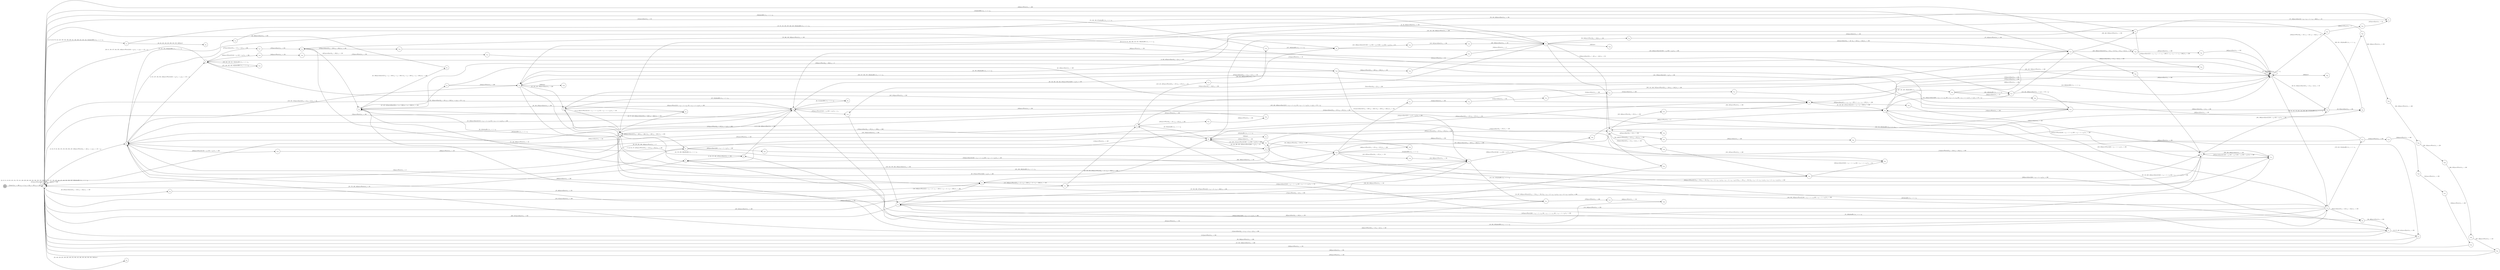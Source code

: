 digraph EFSM{
  graph [rankdir="LR", fontname="Latin Modern Math"];
  node [color="black", fillcolor="white", shape="circle", style="filled", fontname="Latin Modern Math"];
  edge [fontname="Latin Modern Math"];

  s0[fillcolor="gray", label=<s<sub>0</sub>>];
  s1[label=<s<sub>1</sub>>];
  s2[label=<s<sub>2</sub>>];
  s3[label=<s<sub>3</sub>>];
  s4[label=<s<sub>4</sub>>];
  s5[label=<s<sub>5</sub>>];
  s6[label=<s<sub>6</sub>>];
  s7[label=<s<sub>7</sub>>];
  s8[label=<s<sub>8</sub>>];
  s9[label=<s<sub>9</sub>>];
  s11[label=<s<sub>11</sub>>];
  s12[label=<s<sub>12</sub>>];
  s14[label=<s<sub>14</sub>>];
  s15[label=<s<sub>15</sub>>];
  s16[label=<s<sub>16</sub>>];
  s17[label=<s<sub>17</sub>>];
  s18[label=<s<sub>18</sub>>];
  s19[label=<s<sub>19</sub>>];
  s26[label=<s<sub>26</sub>>];
  s27[label=<s<sub>27</sub>>];
  s28[label=<s<sub>28</sub>>];
  s29[label=<s<sub>29</sub>>];
  s32[label=<s<sub>32</sub>>];
  s39[label=<s<sub>39</sub>>];
  s40[label=<s<sub>40</sub>>];
  s42[label=<s<sub>42</sub>>];
  s45[label=<s<sub>45</sub>>];
  s46[label=<s<sub>46</sub>>];
  s47[label=<s<sub>47</sub>>];
  s48[label=<s<sub>48</sub>>];
  s49[label=<s<sub>49</sub>>];
  s51[label=<s<sub>51</sub>>];
  s53[label=<s<sub>53</sub>>];
  s56[label=<s<sub>56</sub>>];
  s61[label=<s<sub>61</sub>>];
  s64[label=<s<sub>64</sub>>];
  s66[label=<s<sub>66</sub>>];
  s69[label=<s<sub>69</sub>>];
  s70[label=<s<sub>70</sub>>];
  s71[label=<s<sub>71</sub>>];
  s73[label=<s<sub>73</sub>>];
  s74[label=<s<sub>74</sub>>];
  s75[label=<s<sub>75</sub>>];
  s95[label=<s<sub>95</sub>>];
  s114[label=<s<sub>114</sub>>];
  s117[label=<s<sub>117</sub>>];
  s119[label=<s<sub>119</sub>>];
  s120[label=<s<sub>120</sub>>];
  s133[label=<s<sub>133</sub>>];
  s141[label=<s<sub>141</sub>>];
  s142[label=<s<sub>142</sub>>];
  s147[label=<s<sub>147</sub>>];
  s148[label=<s<sub>148</sub>>];
  s149[label=<s<sub>149</sub>>];
  s151[label=<s<sub>151</sub>>];
  s160[label=<s<sub>160</sub>>];
  s162[label=<s<sub>162</sub>>];
  s163[label=<s<sub>163</sub>>];
  s165[label=<s<sub>165</sub>>];
  s168[label=<s<sub>168</sub>>];
  s169[label=<s<sub>169</sub>>];
  s170[label=<s<sub>170</sub>>];
  s173[label=<s<sub>173</sub>>];
  s184[label=<s<sub>184</sub>>];
  s190[label=<s<sub>190</sub>>];
  s191[label=<s<sub>191</sub>>];
  s199[label=<s<sub>199</sub>>];
  s205[label=<s<sub>205</sub>>];
  s231[label=<s<sub>231</sub>>];
  s232[label=<s<sub>232</sub>>];
  s235[label=<s<sub>235</sub>>];
  s245[label=<s<sub>245</sub>>];
  s246[label=<s<sub>246</sub>>];
  s255[label=<s<sub>255</sub>>];
  s272[label=<s<sub>272</sub>>];
  s275[label=<s<sub>275</sub>>];
  s277[label=<s<sub>277</sub>>];
  s279[label=<s<sub>279</sub>>];
  s282[label=<s<sub>282</sub>>];
  s302[label=<s<sub>302</sub>>];
  s303[label=<s<sub>303</sub>>];
  s304[label=<s<sub>304</sub>>];
  s305[label=<s<sub>305</sub>>];
  s306[label=<s<sub>306</sub>>];
  s307[label=<s<sub>307</sub>>];
  s326[label=<s<sub>326</sub>>];
  s327[label=<s<sub>327</sub>>];
  s361[label=<s<sub>361</sub>>];
  s380[label=<s<sub>380</sub>>];
  s399[label=<s<sub>399</sub>>];
  s402[label=<s<sub>402</sub>>];
  s418[label=<s<sub>418</sub>>];
  s419[label=<s<sub>419</sub>>];
  s422[label=<s<sub>422</sub>>];
  s446[label=<s<sub>446</sub>>];
  s467[label=<s<sub>467</sub>>];
  s479[label=<s<sub>479</sub>>];
  s480[label=<s<sub>480</sub>>];
  s497[label=<s<sub>497</sub>>];
  s498[label=<s<sub>498</sub>>];
  s511[label=<s<sub>511</sub>>];
  s512[label=<s<sub>512</sub>>];
  s513[label=<s<sub>513</sub>>];
  s514[label=<s<sub>514</sub>>];
  s515[label=<s<sub>515</sub>>];
  s519[label=<s<sub>519</sub>>];
  s520[label=<s<sub>520</sub>>];
  s521[label=<s<sub>521</sub>>];
  s522[label=<s<sub>522</sub>>];
  s530[label=<s<sub>530</sub>>];
  s531[label=<s<sub>531</sub>>];
  s534[label=<s<sub>534</sub>>];

  s0->s1[label=<<i> [1]start:2/o<sub>1</sub> := 200, o<sub>2</sub> := 3, o<sub>3</sub> := 0&#91;r<sub>3</sub> := 150, r<sub>2</sub> := 250&#93;</i>>];
  s4->s5[label=<<i> [5]moveEast:0&#91;r<sub>3</sub> &gt; 2&#93;/o<sub>1</sub> := 200</i>>];
  s9->s2[label=<<i> [10, 128]moveEast:0&#91;!(151 &gt; r<sub>2</sub> + -1 &times; r<sub>3</sub>&or;151 &gt; r<sub>2</sub> + -1 &times; r<sub>3</sub>)&#93;/o<sub>1</sub> := 250</i>>];
  s2->s11[label=<<i> [11]moveEast:0&#91;r<sub>3</sub> &gt; 2, r<sub>3</sub> &gt; 2, r<sub>3</sub> &gt; 2&#93;/o<sub>1</sub> := 300</i>>];
  s16->s17[label=<<i> [17]moveWest:0&#91;r<sub>3</sub> &gt; 2&#93;/o<sub>1</sub> := 350</i>>];
  s19->s5[label=<<i> [20, 187]moveWest:0&#91;402 &gt; r<sub>2</sub>&#93;/o<sub>1</sub> := 200</i>>];
  s5->s6[label=<<i> [6, 21, 88]moveWest:0&#91;!(151 &gt; r<sub>2</sub> + -1 &times; r<sub>3</sub>&or;151 &gt; r<sub>2</sub> + -1 &times; r<sub>3</sub>)&#93;/o<sub>1</sub> := 150</i>>];
  s1->s26[label=<<i> [26, 267]moveEast:0&#91;!(r<sub>3</sub> &gt; 134&or;r<sub>3</sub> &gt; 134)&#93;/o<sub>1</sub> := 100</i>>];
  s26->s27[label=<<i> [27, 268]moveEast:0/o<sub>1</sub> := 150</i>>];
  s39->s40[label=<<i> [40, 85]moveEast:0/o<sub>1</sub> := 100</i>>];
  s16->s42[label=<<i> [42]moveWest:0&#91;!(r<sub>3</sub> &gt; 2&or;r<sub>3</sub> &gt; 2)&#93;/o<sub>1</sub> := 100</i>>];
  s42->s8[label=<<i> [43, 202, 295]shieldHit:1/o<sub>1</sub> := -1 + i<sub>0</sub></i>>];
  s8->s6[label=<<i> [44, 176, 203, 296]alienHit:1/o<sub>1</sub> := 1 + i<sub>0</sub></i>>];
  s47->s48[label=<<i> [48, 108]moveEast:0/o<sub>1</sub> := 300</i>>];
  s11->s51[label=<<i> [51, 230]alienHit:1/o<sub>1</sub> := 1 + i<sub>0</sub></i>>];
  s51->s28[label=<<i> [52, 384]alienHit:1/o<sub>1</sub> := 1 + i<sub>0</sub></i>>];
  s28->s53[label=<<i> [53]win:0</i>>];
  s15->s56[label=<<i> [56, 243]moveWest:0&#91;r<sub>3</sub> &gt; 134&#93;/o<sub>1</sub> := 150</i>>];
  s56->s4[label=<<i> [57, 244]moveWest:0/o<sub>1</sub> := 100</i>>];
  s4->s4[label=<<i> [58, 325]shieldHit:1/o<sub>1</sub> := -1 + i<sub>0</sub></i>>];
  s42->s46[label=<<i> [60]moveEast:0&#91;r<sub>3</sub> &gt; 134&#93;/o<sub>1</sub> := 150</i>>];
  s46->s61[label=<<i> [61, 368]moveEast:0&#91;!(!(r<sub>2</sub> + r<sub>3</sub> &gt; 350&or;r<sub>2</sub> + r<sub>3</sub> &gt; 350)&or;!(r<sub>2</sub> + r<sub>3</sub> &gt; 350&or;r<sub>2</sub> + r<sub>3</sub> &gt; 350))&#93;/o<sub>1</sub> := 200</i>>];
  s61->s1[label=<<i> [62, 369]moveEast:0/o<sub>1</sub> := 250</i>>];
  s1->s9[label=<<i> [65, 124]moveEast:0&#91;r<sub>3</sub> &gt; 134, r<sub>3</sub> &gt; 134&#93;/o<sub>1</sub> := r<sub>2</sub>&#91;r<sub>2</sub> := 50 + r<sub>2</sub>&#93;</i>>];
  s9->s66[label=<<i> [66, 311]shieldHit:1/o<sub>1</sub> := -1 + i<sub>0</sub></i>>];
  s66->s5[label=<<i> [67, 312]alienHit:1/o<sub>1</sub> := 1 + i<sub>0</sub></i>>];
  s5->s9[label=<<i> [68]moveWest:0&#91;151 &gt; r<sub>2</sub> + -1 &times; r<sub>3</sub>, 151 &gt; r<sub>2</sub> + -1 &times; r<sub>3</sub>&#93;/o<sub>1</sub> := 200</i>>];
  s71->s2[label=<<i> [72]moveWest:0/o<sub>1</sub> := 0</i>>];
  s74->s75[label=<<i> [75, 103]moveEast:0&#91;2 &times; r<sub>3</sub> + r<sub>3</sub> &times; -1 + r<sub>3</sub> &gt; 400&#93;/o<sub>1</sub> := 50</i>>];
  s45->s1[label=<<i> [78]moveWest:0/o<sub>1</sub> := 100</i>>];
  s4->s39[label=<<i> [39, 84, 452]moveEast:0&#91;!(r<sub>3</sub> &gt; 2&or;r<sub>3</sub> &gt; 2)&#93;/o<sub>1</sub> := 50</i>>];
  s40->s16[label=<<i> [41, 86, 404]moveEast:0/o<sub>1</sub> := 150</i>>];
  s9->s2[label=<<i> [92, 234]alienHit:1/o<sub>1</sub> := 1 + i<sub>0</sub></i>>];
  s42->s95[label=<<i> [95]moveEast:0&#91;!(r<sub>3</sub> &gt; 134&or;r<sub>3</sub> &gt; 134)&#93;/o<sub>1</sub> := 250</i>>];
  s95->s11[label=<<i> [96, 408]moveEast:0/o<sub>1</sub> := 300</i>>];
  s11->s12[label=<<i> [12, 97, 409, 441]moveEast:0/o<sub>1</sub> := 350</i>>];
  s12->s1[label=<<i> [98, 500]moveWest:0/o<sub>1</sub> := 300</i>>];
  s75->s6[label=<<i> [76, 104, 248]moveEast:0/o<sub>1</sub> := 100</i>>];
  s6->s45[label=<<i> [45, 77, 105, 249]moveEast:0&#91;!(r<sub>2</sub> &gt; 326&or;r<sub>2</sub> &gt; 326)&#93;/o<sub>1</sub> := 150</i>>];
  s45->s46[label=<<i> [46, 106, 250]moveEast:0/o<sub>1</sub> := 200</i>>];
  s46->s47[label=<<i> [47, 107, 215]moveEast:0&#91;!(r<sub>2</sub> + r<sub>3</sub> &gt; 350&or;r<sub>2</sub> + r<sub>3</sub> &gt; 350)&#93;/o<sub>1</sub> := 250</i>>];
  s48->s49[label=<<i> [49, 109, 228, 427]moveEast:0&#91;-1 &times; r<sub>3</sub> + r<sub>2</sub> &gt; 255&#93;/o<sub>1</sub> := 350</i>>];
  s49->s11[label=<<i> [50, 110, 229, 440]moveEast:0&#91;!(201 &gt; r<sub>2</sub> + -1 &times; r<sub>3</sub>&or;201 &gt; r<sub>2</sub> + -1 &times; r<sub>3</sub>)&#93;/o<sub>1</sub> := 400</i>>];
  s11->s1[label=<<i> [111]moveWest:0/o<sub>1</sub> := 350</i>>];
  s15->s114[label=<<i> [114]moveWest:0&#91;!(r<sub>3</sub> &gt; 134&or;r<sub>3</sub> &gt; 134)&#93;/o<sub>1</sub> := 300</i>>];
  s114->s18[label=<<i> [115, 348]moveWest:0/o<sub>1</sub> := 250</i>>];
  s18->s27[label=<<i> [116, 349]moveWest:0&#91;!(2 &times; r<sub>3</sub> + -2 &times; r<sub>2</sub> &gt; -549&or;2 &times; r<sub>3</sub> + -2 &times; r<sub>2</sub> &gt; -549)&#93;/o<sub>1</sub> := 200</i>>];
  s27->s117[label=<<i> [117, 350]moveWest:0&#91;!(r<sub>3</sub> + -2 &times; r<sub>2</sub> &gt; -549&or;r<sub>3</sub> + -2 &times; r<sub>2</sub> &gt; -549)&#93;/o<sub>1</sub> := 150</i>>];
  s117->s51[label=<<i> [118]moveWest:0/o<sub>1</sub> := 100</i>>];
  s51->s119[label=<<i> [119, 415, 487]moveWest:0&#91;!(r<sub>2</sub> &gt; 271&or;r<sub>2</sub> &gt; 271)&#93;/o<sub>1</sub> := 50</i>>];
  s119->s120[label=<<i> [120, 416, 488]moveWest:0/o<sub>1</sub> := 0</i>>];
  s120->s1[label=<<i> [121]moveEast:0/o<sub>1</sub> := 50</i>>];
  s49->s42[label=<<i> [126, 294]moveWest:0&#91;201 &gt; r<sub>2</sub> + -1 &times; r<sub>3</sub>&#93;/o<sub>1</sub> := 250</i>>];
  s42->s9[label=<<i> [127]moveWest:0&#91;201 &gt; r<sub>2</sub> + -1 &times; r<sub>3</sub>, 201 &gt; r<sub>2</sub> + -1 &times; r<sub>3</sub>, 201 &gt; r<sub>2</sub> + -1 &times; r<sub>3</sub>&#93;/o<sub>1</sub> := 200</i>>];
  s2->s73[label=<<i> [73, 101, 129, 270]shieldHit:1/o<sub>1</sub> := -1 + i<sub>0</sub></i>>];
  s73->s74[label=<<i> [74, 102, 130, 271]alienHit:1/o<sub>1</sub> := 1 + i<sub>0</sub></i>>];
  s69->s133[label=<<i> [133, 465]moveEast:0&#91;!(350 &gt; r<sub>2</sub>&or;350 &gt; r<sub>2</sub>)&#93;/o<sub>1</sub> := 200</i>>];
  s133->s1[label=<<i> [134]shieldHit:1/o<sub>1</sub> := -1 + i<sub>0</sub></i>>];
  s2->s3[label=<<i> [3, 35, 137, 156, 354, 448]moveWest:0&#91;102 &gt; r<sub>3</sub>&#93;/o<sub>1</sub> := r<sub>3</sub>&#91;r<sub>3</sub> := -50 + r<sub>3</sub>&#93;</i>>];
  s49->s141[label=<<i> [141, 223]moveEast:0&#91;201 &gt; r<sub>2</sub> + -1 &times; r<sub>3</sub>, 201 &gt; r<sub>2</sub> + -1 &times; r<sub>3</sub>, 201 &gt; r<sub>2</sub> + -1 &times; r<sub>3</sub>&#93;/o<sub>1</sub> := r<sub>2</sub>&#91;r<sub>2</sub> := 50 + r<sub>2</sub>&#93;</i>>];
  s142->s49[label=<<i> [143]moveWest:0/o<sub>1</sub> := 350</i>>];
  s49->s4[label=<<i> [144, 200]shieldHit:1/o<sub>1</sub> := -1 + i<sub>0</sub></i>>];
  s147->s148[label=<<i> [148, 396]moveWest:0&#91;r<sub>2</sub> &gt; 271&#93;/o<sub>1</sub> := 200</i>>];
  s148->s149[label=<<i> [149, 397]moveWest:0&#91;r<sub>2</sub> &gt; 271&#93;/o<sub>1</sub> := 150</i>>];
  s149->s19[label=<<i> [150, 398]moveWest:0/o<sub>1</sub> := 100</i>>];
  s151->s117[label=<<i> [152]moveEast:0&#91;!(201 &gt; r<sub>2</sub> + -1 &times; r<sub>3</sub>&or;201 &gt; r<sub>2</sub> + -1 &times; r<sub>3</sub>)&#93;/o<sub>1</sub> := 150</i>>];
  s117->s1[label=<<i> [153, 351]moveEast:0/o<sub>1</sub> := 200</i>>];
  s3->s1[label=<<i> [36, 81, 138, 157, 344, 355, 449]moveWest:0&#91;102 &gt; r<sub>3</sub>&#93;/o<sub>1</sub> := r<sub>3</sub>&#91;r<sub>3</sub> := -50 + r<sub>3</sub>&#93;</i>>];
  s160->s142[label=<<i> [161, 376]moveEast:0&#91;0 &gt; r<sub>3</sub>&#93;/o<sub>1</sub> := 100</i>>];
  s142->s162[label=<<i> [162, 164, 225]alienHit:1/o<sub>1</sub> := 1 + i<sub>0</sub></i>>];
  s162->s163[label=<<i> [163]win:0</i>>];
  s162->s165[label=<<i> [165, 226]moveWest:0&#91;r<sub>2</sub> &gt; 271&#93;/o<sub>1</sub> := 350</i>>];
  s165->s48[label=<<i> [166, 227]moveWest:0/o<sub>1</sub> := 300</i>>];
  s3->s168[label=<<i> [168]moveWest:0&#91;!(102 &gt; r<sub>3</sub>&or;102 &gt; r<sub>3</sub>)&#93;/o<sub>1</sub> := 200</i>>];
  s168->s169[label=<<i> [169]moveWest:0/o<sub>1</sub> := 150</i>>];
  s169->s170[label=<<i> [170]moveWest:0/o<sub>1</sub> := 100</i>>];
  s170->s4[label=<<i> [171]moveWest:0/o<sub>1</sub> := 50</i>>];
  s173->s7[label=<<i> [174]moveEast:0&#91;r<sub>2</sub> &gt; 271&#93;/o<sub>1</sub> := 100</i>>];
  s6->s7[label=<<i> [7, 22, 89, 177, 237]moveWest:0&#91;!(r<sub>3</sub> &gt; 151&or;r<sub>3</sub> &gt; 151)&#93;/o<sub>1</sub> := 100</i>>];
  s15->s184[label=<<i> [184]moveEast:0&#91;r<sub>3</sub> &gt; 134&#93;/o<sub>1</sub> := 250</i>>];
  s184->s18[label=<<i> [185, 476]moveEast:0/o<sub>1</sub> := 300</i>>];
  s18->s19[label=<<i> [19, 186, 260, 477]moveWest:0&#91;2 &times; r<sub>3</sub> + -2 &times; r<sub>2</sub> &gt; -549&#93;/o<sub>1</sub> := 250</i>>];
  s148->s162[label=<<i> [189, 496]moveEast:0&#91;!(r<sub>2</sub> &gt; 348&or;r<sub>2</sub> &gt; 348)&#93;/o<sub>1</sub> := 300</i>>];
  s162->s190[label=<<i> [190, 286]moveWest:0&#91;!(r<sub>2</sub> &gt; 271&or;r<sub>2</sub> &gt; 271)&#93;/o<sub>1</sub> := 250</i>>];
  s190->s191[label=<<i> [191, 287]moveWest:0/o<sub>1</sub> := 200</i>>];
  s16->s199[label=<<i> [199]win:0</i>>];
  s6->s71[label=<<i> [204]moveEast:0&#91;!(!(r<sub>2</sub> &gt; 326&or;r<sub>2</sub> &gt; 326)&or;!(r<sub>2</sub> &gt; 326&or;r<sub>2</sub> &gt; 326))&#93;/o<sub>1</sub> := 350</i>>];
  s71->s205[label=<<i> [205]moveEast:0&#91;201 &gt; r<sub>2</sub> + -1 &times; r<sub>3</sub>&#93;/o<sub>1</sub> := 400</i>>];
  s205->s17[label=<<i> [206]moveWest:0/o<sub>1</sub> := 350</i>>];
  s17->s18[label=<<i> [18, 207, 259]moveWest:0&#91;!(!(r<sub>3</sub> &gt; -78&or;r<sub>3</sub> &gt; -78)&or;!(r<sub>2</sub> &times; r<sub>3</sub> + -2 &times; r<sub>2</sub> &gt; r<sub>3</sub>&or;r<sub>2</sub> &times; r<sub>3</sub> + -2 &times; r<sub>2</sub> &gt; r<sub>3</sub>))&#93;/o<sub>1</sub> := 300</i>>];
  s18->s1[label=<<i> [208, 317]moveEast:0/o<sub>1</sub> := 350</i>>];
  s42->s173[label=<<i> [173, 213, 518]alienHit:1/o<sub>1</sub> := 1 + i<sub>0</sub></i>>];
  s173->s46[label=<<i> [214]moveEast:0&#91;!(r<sub>2</sub> &gt; 271&or;r<sub>2</sub> &gt; 271)&#93;/o<sub>1</sub> := 200</i>>];
  s47->s16[label=<<i> [216]moveWest:0/o<sub>1</sub> := 200</i>>];
  s160->s19[label=<<i> [218]moveEast:0&#91;!(0 &gt; r<sub>3</sub>&or;0 &gt; r<sub>3</sub>)&#93;/o<sub>1</sub> := 250</i>>];
  s19->s1[label=<<i> [219, 261]moveEast:0/o<sub>1</sub> := 300</i>>];
  s9->s49[label=<<i> [125, 222, 439]moveEast:0&#91;151 &gt; r<sub>2</sub> + -1 &times; r<sub>3</sub>, 151 &gt; r<sub>2</sub> + -1 &times; r<sub>3</sub>&#93;/o<sub>1</sub> := r<sub>2</sub>&#91;r<sub>2</sub> := 50 + r<sub>2</sub>&#93;</i>>];
  s141->s142[label=<<i> [142, 224, 329]moveEast:0/o<sub>1</sub> := r<sub>2</sub>&#91;r<sub>2</sub> := 50 + r<sub>2</sub>&#93;</i>>];
  s51->s231[label=<<i> [231]moveWest:0&#91;r<sub>2</sub> &gt; 271, r<sub>2</sub> &gt; 271&#93;/o<sub>1</sub> := 350</i>>];
  s231->s232[label=<<i> [232]moveWest:0/o<sub>1</sub> := 300</i>>];
  s232->s9[label=<<i> [233]moveWest:0/o<sub>1</sub> := 250</i>>];
  s2->s235[label=<<i> [235]moveWest:0&#91;!(102 &gt; r<sub>3</sub>&or;102 &gt; r<sub>3</sub>)&#93;/o<sub>1</sub> := 200</i>>];
  s235->s6[label=<<i> [236]moveWest:0/o<sub>1</sub> := 150</i>>];
  s7->s1[label=<<i> [23, 178, 238, 482]moveWest:0/o<sub>1</sub> := 50</i>>];
  s4->s245[label=<<i> [245]moveWest:0&#91;r<sub>3</sub> &gt; 134, r<sub>3</sub> &gt; 134, r<sub>3</sub> &gt; 134&#93;/o<sub>1</sub> := 50</i>>];
  s245->s246[label=<<i> [246]moveWest:0/o<sub>1</sub> := 0</i>>];
  s246->s75[label=<<i> [247]moveEast:0/o<sub>1</sub> := 50</i>>];
  s27->s28[label=<<i> [28, 193, 253, 289]moveWest:0&#91;r<sub>3</sub> + -2 &times; r<sub>2</sub> &gt; -549&#93;/o<sub>1</sub> := 100</i>>];
  s28->s48[label=<<i> [254]moveEast:0&#91;!(r<sub>2</sub> &gt; 271&or;r<sub>2</sub> &gt; 271)&#93;/o<sub>1</sub> := 150</i>>];
  s48->s255[label=<<i> [255]moveEast:0&#91;!(-1 &times; r<sub>3</sub> + r<sub>2</sub> &gt; 255&or;-1 &times; r<sub>3</sub> + r<sub>2</sub> &gt; 255)&#93;/o<sub>1</sub> := 200</i>>];
  s255->s17[label=<<i> [256]moveEast:0/o<sub>1</sub> := 250</i>>];
  s17->s114[label=<<i> [257]moveEast:0&#91;!(!(350 &gt; r<sub>2</sub>&or;350 &gt; r<sub>2</sub>)&or;!(350 &gt; r<sub>2</sub>&or;350 &gt; r<sub>2</sub>))&#93;/o<sub>1</sub> := 300</i>>];
  s27->s2[label=<<i> [269]moveEast:0/o<sub>1</sub> := 200</i>>];
  s74->s272[label=<<i> [272]moveEast:0&#91;!(2 &times; r<sub>3</sub> + r<sub>3</sub> &times; -1 + r<sub>3</sub> &gt; 400&or;2 &times; r<sub>3</sub> + r<sub>3</sub> &times; -1 + r<sub>3</sub> &gt; 400)&#93;/o<sub>1</sub> := 250</i>>];
  s272->s48[label=<<i> [273]moveEast:0/o<sub>1</sub> := 300</i>>];
  s48->s3[label=<<i> [167, 274]moveWest:0/o<sub>1</sub> := 250</i>>];
  s3->s277[label=<<i> [277]moveEast:0&#91;!(r<sub>3</sub> &gt; 2&or;r<sub>3</sub> &gt; 2)&#93;/o<sub>1</sub> := 300</i>>];
  s277->s70[label=<<i> [278]moveEast:0/o<sub>1</sub> := 350</i>>];
  s70->s279[label=<<i> [279]moveEast:0&#91;!(r<sub>2</sub> &gt; 250&or;r<sub>2</sub> &gt; 250)&#93;/o<sub>1</sub> := 400</i>>];
  s279->s141[label=<<i> [280]moveWest:0/o<sub>1</sub> := 350</i>>];
  s141->s133[label=<<i> [281, 461, 504]moveWest:0/o<sub>1</sub> := 300</i>>];
  s133->s282[label=<<i> [282]moveEast:0&#91;!(r<sub>3</sub> &gt; 0&or;r<sub>3</sub> &gt; 0)&#93;/o<sub>1</sub> := 350</i>>];
  s282->s17[label=<<i> [283]moveEast:0/o<sub>1</sub> := 400</i>>];
  s17->s147[label=<<i> [284]moveWest:0&#91;!(!(!(r<sub>3</sub> &gt; -78&or;r<sub>3</sub> &gt; -78)&or;!(r<sub>2</sub> &times; r<sub>3</sub> + -2 &times; r<sub>2</sub> &gt; r<sub>3</sub>&or;r<sub>2</sub> &times; r<sub>3</sub> + -2 &times; r<sub>2</sub> &gt; r<sub>3</sub>))&or;!(!(r<sub>3</sub> &gt; -78&or;r<sub>3</sub> &gt; -78)&or;!(r<sub>2</sub> &times; r<sub>3</sub> + -2 &times; r<sub>2</sub> &gt; r<sub>3</sub>&or;r<sub>2</sub> &times; r<sub>3</sub> + -2 &times; r<sub>2</sub> &gt; r<sub>3</sub>)))&#93;/o<sub>1</sub> := 350</i>>];
  s147->s162[label=<<i> [285]moveWest:0&#91;!(r<sub>2</sub> &gt; 271&or;r<sub>2</sub> &gt; 271)&#93;/o<sub>1</sub> := 300</i>>];
  s191->s27[label=<<i> [192, 252, 288]moveWest:0/o<sub>1</sub> := 150</i>>];
  s6->s46[label=<<i> [297]shieldHit:1/o<sub>1</sub> := -1 + i<sub>0</sub></i>>];
  s46->s191[label=<<i> [251, 298, 360]alienHit:1/o<sub>1</sub> := 1 + i<sub>0</sub></i>>];
  s191->s114[label=<<i> [299]moveEast:0&#91;201 &gt; r<sub>2</sub> + -1 &times; r<sub>3</sub>&#93;/o<sub>1</sub> := 300</i>>];
  s17->s39[label=<<i> [301, 390]moveEast:0&#91;!(350 &gt; r<sub>2</sub>&or;350 &gt; r<sub>2</sub>)&#93;/o<sub>1</sub> := 400</i>>];
  s302->s303[label=<<i> [303, 332]moveWest:0/o<sub>1</sub> := 350</i>>];
  s303->s304[label=<<i> [304, 333]moveWest:0/o<sub>1</sub> := 300</i>>];
  s304->s305[label=<<i> [305, 334]moveWest:0/o<sub>1</sub> := 250</i>>];
  s305->s306[label=<<i> [306, 335]moveWest:0/o<sub>1</sub> := 200</i>>];
  s306->s307[label=<<i> [307, 336]moveWest:0/o<sub>1</sub> := 150</i>>];
  s307->s1[label=<<i> [308]moveEast:0/o<sub>1</sub> := 200</i>>];
  s14->s64[label=<<i> [64, 80, 123, 140, 210, 293, 310, 319, 346]lose:0</i>>];
  s148->s19[label=<<i> [314]shieldHit:1/o<sub>1</sub> := -1 + i<sub>0</sub></i>>];
  s151->s18[label=<<i> [316]moveEast:0&#91;201 &gt; r<sub>2</sub> + -1 &times; r<sub>3</sub>&#93;/o<sub>1</sub> := 300</i>>];
  s4->s326[label=<<i> [326]lose:0</i>>];
  s327->s141[label=<<i> [328, 460]alienHit:1/o<sub>1</sub> := 1 + i<sub>0</sub></i>>];
  s142->s39[label=<<i> [330]moveEast:0&#91;r<sub>3</sub> &gt; 1&#93;/o<sub>1</sub> := 400</i>>];
  s307->s1[label=<<i> [337]moveWest:0/o<sub>1</sub> := 100</i>>];
  s3->s275[label=<<i> [275, 320, 322, 340, 342]shieldHit:1/o<sub>1</sub> := -1 + i<sub>0</sub></i>>];
  s275->s3[label=<<i> [276, 321, 323, 341, 343]alienHit:1/o<sub>1</sub> := 1 + i<sub>0</sub></i>>];
  s49->s114[label=<<i> [347]moveWest:0&#91;!(201 &gt; r<sub>2</sub> + -1 &times; r<sub>3</sub>&or;201 &gt; r<sub>2</sub> + -1 &times; r<sub>3</sub>)&#93;/o<sub>1</sub> := 300</i>>];
  s1->s2[label=<<i> [2, 34, 37, 82, 136, 155, 158, 353, 356, 447, 450]moveWest:0&#91;r<sub>3</sub> &gt; -48&#93;/o<sub>1</sub> := r<sub>3</sub>&#91;r<sub>3</sub> := -50 + r<sub>3</sub>&#93;</i>>];
  s160->s46[label=<<i> [359]moveWest:0&#91;r<sub>2</sub> &gt; 250&#93;/o<sub>1</sub> := 0</i>>];
  s191->s361[label=<<i> [361]moveEast:0&#91;!(201 &gt; r<sub>2</sub> + -1 &times; r<sub>3</sub>&or;201 &gt; r<sub>2</sub> + -1 &times; r<sub>3</sub>)&#93;/o<sub>1</sub> := 50</i>>];
  s361->s7[label=<<i> [362, 436]moveEast:0/o<sub>1</sub> := 100</i>>];
  s7->s8[label=<<i> [8, 90, 175, 363, 437]moveEast:0/o<sub>1</sub> := 150</i>>];
  s8->s9[label=<<i> [9, 91, 364, 438]moveEast:0/o<sub>1</sub> := 200</i>>];
  s70->s46[label=<<i> [367]moveEast:0&#91;r<sub>2</sub> &gt; 250&#93;/o<sub>1</sub> := 150</i>>];
  s1->s1[label=<<i> [371]moveWest:0&#91;!(r<sub>3</sub> &gt; -48&or;r<sub>3</sub> &gt; -48)&#93;/o<sub>1</sub> := 200</i>>];
  s2->s16[label=<<i> [159, 357, 374]moveEast:0&#91;!(r<sub>3</sub> &gt; 2&or;r<sub>3</sub> &gt; 2)&#93;/o<sub>1</sub> := 50</i>>];
  s142->s16[label=<<i> [377]moveEast:0&#91;!(r<sub>3</sub> &gt; 1&or;r<sub>3</sub> &gt; 1)&#93;/o<sub>1</sub> := 150</i>>];
  s5->s148[label=<<i> [188, 313, 379, 406, 495]moveEast:0/o<sub>1</sub> := 250</i>>];
  s148->s380[label=<<i> [380]moveWest:0&#91;!(r<sub>2</sub> &gt; 271&or;r<sub>2</sub> &gt; 271)&#93;/o<sub>1</sub> := 200</i>>];
  s380->s2[label=<<i> [381]moveWest:0/o<sub>1</sub> := 150</i>>];
  s28->s29[label=<<i> [29, 194, 290, 385, 455]moveWest:0&#91;300 &gt; r<sub>2</sub>&#93;/o<sub>1</sub> := 50</i>>];
  s29->s1[label=<<i> [30, 195, 291, 386, 456]moveWest:0/o<sub>1</sub> := 0</i>>];
  s114->s17[label=<<i> [258, 300, 389]moveEast:0/o<sub>1</sub> := 350</i>>];
  s39->s2[label=<<i> [391]moveWest:0/o<sub>1</sub> := 350</i>>];
  s2->s4[label=<<i> [38, 83, 93, 211, 382, 392, 413, 451, 536]alienHit:1/o<sub>1</sub> := 1 + i<sub>0</sub></i>>];
  s42->s28[label=<<i> [146, 394, 470]moveWest:0&#91;!(201 &gt; r<sub>2</sub> + -1 &times; r<sub>3</sub>&or;201 &gt; r<sub>2</sub> + -1 &times; r<sub>3</sub>)&#93;/o<sub>1</sub> := 300</i>>];
  s28->s147[label=<<i> [147, 395, 471]moveWest:0&#91;!(300 &gt; r<sub>2</sub>&or;300 &gt; r<sub>2</sub>)&#93;/o<sub>1</sub> := 250</i>>];
  s19->s399[label=<<i> [399]moveWest:0&#91;!(402 &gt; r<sub>2</sub>&or;402 &gt; r<sub>2</sub>)&#93;/o<sub>1</sub> := 50</i>>];
  s399->s49[label=<<i> [400]moveWest:0/o<sub>1</sub> := 0</i>>];
  s327->s402[label=<<i> [402]moveEast:0/o<sub>1</sub> := 50</i>>];
  s402->s40[label=<<i> [403]moveEast:0/o<sub>1</sub> := 100</i>>];
  s16->s5[label=<<i> [87, 378, 405, 494]moveEast:0/o<sub>1</sub> := 200</i>>];
  s148->s95[label=<<i> [407]alienHit:1/o<sub>1</sub> := 1 + i<sub>0</sub></i>>];
  s120->s69[label=<<i> [417, 489]alienHit:1/o<sub>1</sub> := 1 + i<sub>0</sub></i>>];
  s69->s418[label=<<i> [418, 490]moveEast:0&#91;!(!(350 &gt; r<sub>2</sub>&or;350 &gt; r<sub>2</sub>)&or;!(350 &gt; r<sub>2</sub>&or;350 &gt; r<sub>2</sub>))&#93;/o<sub>1</sub> := 50</i>>];
  s418->s419[label=<<i> [419, 491]moveEast:0/o<sub>1</sub> := 100</i>>];
  s419->s15[label=<<i> [420, 492]moveEast:0/o<sub>1</sub> := 150</i>>];
  s15->s133[label=<<i> [421]moveEast:0&#91;r<sub>3</sub> &gt; -48, !(r<sub>3</sub> &gt; 134&or;r<sub>3</sub> &gt; 134)&#93;/o<sub>1</sub> := 200</i>>];
  s133->s422[label=<<i> [422, 466]moveEast:0&#91;!(!(r<sub>3</sub> &gt; 0&or;r<sub>3</sub> &gt; 0)&or;!(r<sub>3</sub> &gt; 0&or;r<sub>3</sub> &gt; 0))&#93;/o<sub>1</sub> := 250</i>>];
  s422->s1[label=<<i> [423]moveWest:0/o<sub>1</sub> := 200</i>>];
  s49->s327[label=<<i> [327, 401, 428, 459]alienHit:1/o<sub>1</sub> := 1 + i<sub>0</sub></i>>];
  s327->s133[label=<<i> [429]moveWest:0/o<sub>1</sub> := 300</i>>];
  s133->s74[label=<<i> [430, 462, 505]moveWest:0/o<sub>1</sub> := 250</i>>];
  s74->s9[label=<<i> [131, 431, 463, 506]moveWest:0/o<sub>1</sub> := 200</i>>];
  s9->s69[label=<<i> [69, 132, 365, 432, 464, 507]moveWest:0&#91;233 &gt; r<sub>3</sub>&#93;/o<sub>1</sub> := 150</i>>];
  s69->s70[label=<<i> [70, 366, 433, 508]moveWest:0/o<sub>1</sub> := 100</i>>];
  s70->s71[label=<<i> [71, 434, 509]moveWest:0/o<sub>1</sub> := 50</i>>];
  s71->s361[label=<<i> [435]alienHit:1/o<sub>1</sub> := 1 + i<sub>0</sub></i>>];
  s12->s1[label=<<i> [13, 410, 442]moveEast:0/o<sub>1</sub> := 400</i>>];
  s1->s14[label=<<i> [14, 54, 63, 79, 112, 122, 139, 182, 196, 209, 241, 292, 309, 318, 345, 444, 524]shieldHit:1/o<sub>1</sub> := -1 + i<sub>0</sub></i>>];
  s14->s15[label=<<i> [15, 55, 113, 183, 197, 242, 445, 525]alienHit:1/o<sub>1</sub> := 1 + i<sub>0</sub></i>>];
  s15->s446[label=<<i> [446]win:0</i>>];
  s39->s302[label=<<i> [302, 331, 453]alienHit:1/o<sub>1</sub> := 1 + i<sub>0</sub></i>>];
  s302->s28[label=<<i> [454]moveEast:0/o<sub>1</sub> := 100</i>>];
  s422->s467[label=<<i> [467]moveEast:0/o<sub>1</sub> := 300</i>>];
  s467->s4[label=<<i> [468]moveEast:0/o<sub>1</sub> := 350</i>>];
  s4->s42[label=<<i> [59, 94, 145, 172, 201, 212, 393, 469, 517]alienHit:1/o<sub>1</sub> := 1 + i<sub>0</sub></i>>];
  s147->s28[label=<<i> [472]moveEast:0/o<sub>1</sub> := 300</i>>];
  s28->s6[label=<<i> [473]moveEast:0&#91;r<sub>2</sub> &gt; 271&#93;/o<sub>1</sub> := 350&#91;r<sub>3</sub> := 300&#93;</i>>];
  s6->s9[label=<<i> [474]moveWest:0&#91;r<sub>3</sub> &gt; 151&#93;/o<sub>1</sub> := r<sub>3</sub>&#91;r<sub>3</sub> := 250&#93;</i>>];
  s9->s184[label=<<i> [475]moveWest:0&#91;!(233 &gt; r<sub>3</sub>&or;233 &gt; r<sub>3</sub>)&#93;/o<sub>1</sub> := r<sub>3</sub></i>>];
  s19->s151[label=<<i> [151, 315, 478]alienHit:1/o<sub>1</sub> := 1 + i<sub>0</sub></i>>];
  s151->s479[label=<<i> [479]moveWest:0/o<sub>1</sub> := 200</i>>];
  s479->s480[label=<<i> [480]moveWest:0/o<sub>1</sub> := 150</i>>];
  s480->s7[label=<<i> [481]moveWest:0/o<sub>1</sub> := 100</i>>];
  s3->s4[label=<<i> [4, 324, 485]moveEast:0&#91;r<sub>3</sub> &gt; 2&#93;/o<sub>1</sub> := 150</i>>];
  s4->s51[label=<<i> [383, 414, 486, 537]moveWest:0&#91;!(r<sub>3</sub> &gt; 134&or;r<sub>3</sub> &gt; 134)&#93;/o<sub>1</sub> := 100</i>>];
  s15->s16[label=<<i> [16, 198, 493]alienHit:1/o<sub>1</sub> := 1 + i<sub>0</sub></i>>];
  s162->s497[label=<<i> [497]moveEast:0&#91;r<sub>3</sub> &gt; 2&#93;/o<sub>1</sub> := 350</i>>];
  s497->s498[label=<<i> [498]moveEast:0/o<sub>1</sub> := 400</i>>];
  s498->s12[label=<<i> [499]moveWest:0/o<sub>1</sub> := 350</i>>];
  s71->s148[label=<<i> [510]moveEast:0&#91;!(201 &gt; r<sub>2</sub> + -1 &times; r<sub>3</sub>&or;201 &gt; r<sub>2</sub> + -1 &times; r<sub>3</sub>)&#93;/o<sub>1</sub> := 100</i>>];
  s148->s511[label=<<i> [511]moveEast:0&#91;!(!(r<sub>2</sub> &gt; 348&or;r<sub>2</sub> &gt; 348)&or;!(r<sub>2</sub> &gt; 348&or;r<sub>2</sub> &gt; 348))&#93;/o<sub>1</sub> := 150</i>>];
  s511->s512[label=<<i> [512]moveEast:0/o<sub>1</sub> := 200</i>>];
  s512->s513[label=<<i> [513]moveEast:0/o<sub>1</sub> := 250</i>>];
  s513->s514[label=<<i> [514]moveEast:0/o<sub>1</sub> := 300</i>>];
  s514->s515[label=<<i> [515]moveEast:0/o<sub>1</sub> := 350</i>>];
  s515->s4[label=<<i> [516]moveEast:0/o<sub>1</sub> := 400</i>>];
  s173->s519[label=<<i> [519]moveWest:0/o<sub>1</sub> := 350</i>>];
  s519->s520[label=<<i> [520]moveWest:0/o<sub>1</sub> := 300</i>>];
  s520->s521[label=<<i> [521]moveWest:0/o<sub>1</sub> := 250</i>>];
  s521->s522[label=<<i> [522]moveWest:0/o<sub>1</sub> := 200</i>>];
  s522->s1[label=<<i> [523]moveWest:0/o<sub>1</sub> := 150</i>>];
  s15->s1[label=<<i> [526]shieldHit:1/o<sub>1</sub> := -1 + i<sub>0</sub></i>>];
  s1->s1[label=<<i> [24, 25, 31, 33, 99, 135, 154, 179, 181, 220, 239, 262, 263, 264, 266, 338, 352, 370, 372, 387, 411, 424, 425, 443, 457, 483, 501, 502, 527, 539]alienHit:1/o<sub>1</sub> := 1 + i<sub>0</sub></i>>];
  s1->s32[label=<<i> [32, 100, 180, 221, 240, 265, 339, 373, 388, 412, 426, 458, 484, 503, 528, 540]win:0</i>>];
  s16->s160[label=<<i> [160, 217, 358, 375, 529]alienHit:1/o<sub>1</sub> := 1 + i<sub>0</sub></i>>];
  s160->s530[label=<<i> [530]moveWest:0&#91;!(r<sub>2</sub> &gt; 250&or;r<sub>2</sub> &gt; 250)&#93;/o<sub>1</sub> := 100</i>>];
  s530->s531[label=<<i> [531]moveWest:0/o<sub>1</sub> := 50</i>>];
  s531->s15[label=<<i> [532]moveWest:0/o<sub>1</sub> := 0</i>>];
  s15->s162[label=<<i> [533]moveEast:0&#91;!(r<sub>3</sub> &gt; -48&or;r<sub>3</sub> &gt; -48)&#93;/o<sub>1</sub> := 50</i>>];
  s162->s534[label=<<i> [534]moveEast:0&#91;!(r<sub>3</sub> &gt; 2&or;r<sub>3</sub> &gt; 2)&#93;/o<sub>1</sub> := 100</i>>];
  s534->s2[label=<<i> [535]moveEast:0/o<sub>1</sub> := 150</i>>];
  s51->s1[label=<<i> [538]moveEast:0/o<sub>1</sub> := 150</i>>];
}